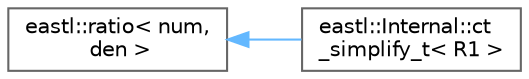 digraph "类继承关系图"
{
 // LATEX_PDF_SIZE
  bgcolor="transparent";
  edge [fontname=Helvetica,fontsize=10,labelfontname=Helvetica,labelfontsize=10];
  node [fontname=Helvetica,fontsize=10,shape=box,height=0.2,width=0.4];
  rankdir="LR";
  Node0 [id="Node000000",label="eastl::ratio\< num,\l den \>",height=0.2,width=0.4,color="grey40", fillcolor="white", style="filled",URL="$classeastl_1_1ratio.html",tooltip=" "];
  Node0 -> Node1 [id="edge945_Node000000_Node000001",dir="back",color="steelblue1",style="solid",tooltip=" "];
  Node1 [id="Node000001",label="eastl::Internal::ct\l_simplify_t\< R1 \>",height=0.2,width=0.4,color="grey40", fillcolor="white", style="filled",URL="$structeastl_1_1_internal_1_1ct__simplify__t.html",tooltip=" "];
}

